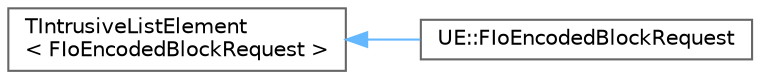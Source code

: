 digraph "Graphical Class Hierarchy"
{
 // INTERACTIVE_SVG=YES
 // LATEX_PDF_SIZE
  bgcolor="transparent";
  edge [fontname=Helvetica,fontsize=10,labelfontname=Helvetica,labelfontsize=10];
  node [fontname=Helvetica,fontsize=10,shape=box,height=0.2,width=0.4];
  rankdir="LR";
  Node0 [id="Node000000",label="TIntrusiveListElement\l\< FIoEncodedBlockRequest \>",height=0.2,width=0.4,color="grey40", fillcolor="white", style="filled",URL="$d0/d07/structTIntrusiveListElement.html",tooltip=" "];
  Node0 -> Node1 [id="edge6355_Node000000_Node000001",dir="back",color="steelblue1",style="solid",tooltip=" "];
  Node1 [id="Node000001",label="UE::FIoEncodedBlockRequest",height=0.2,width=0.4,color="grey40", fillcolor="white", style="filled",URL="$de/dce/structUE_1_1FIoEncodedBlockRequest.html",tooltip=" "];
}

